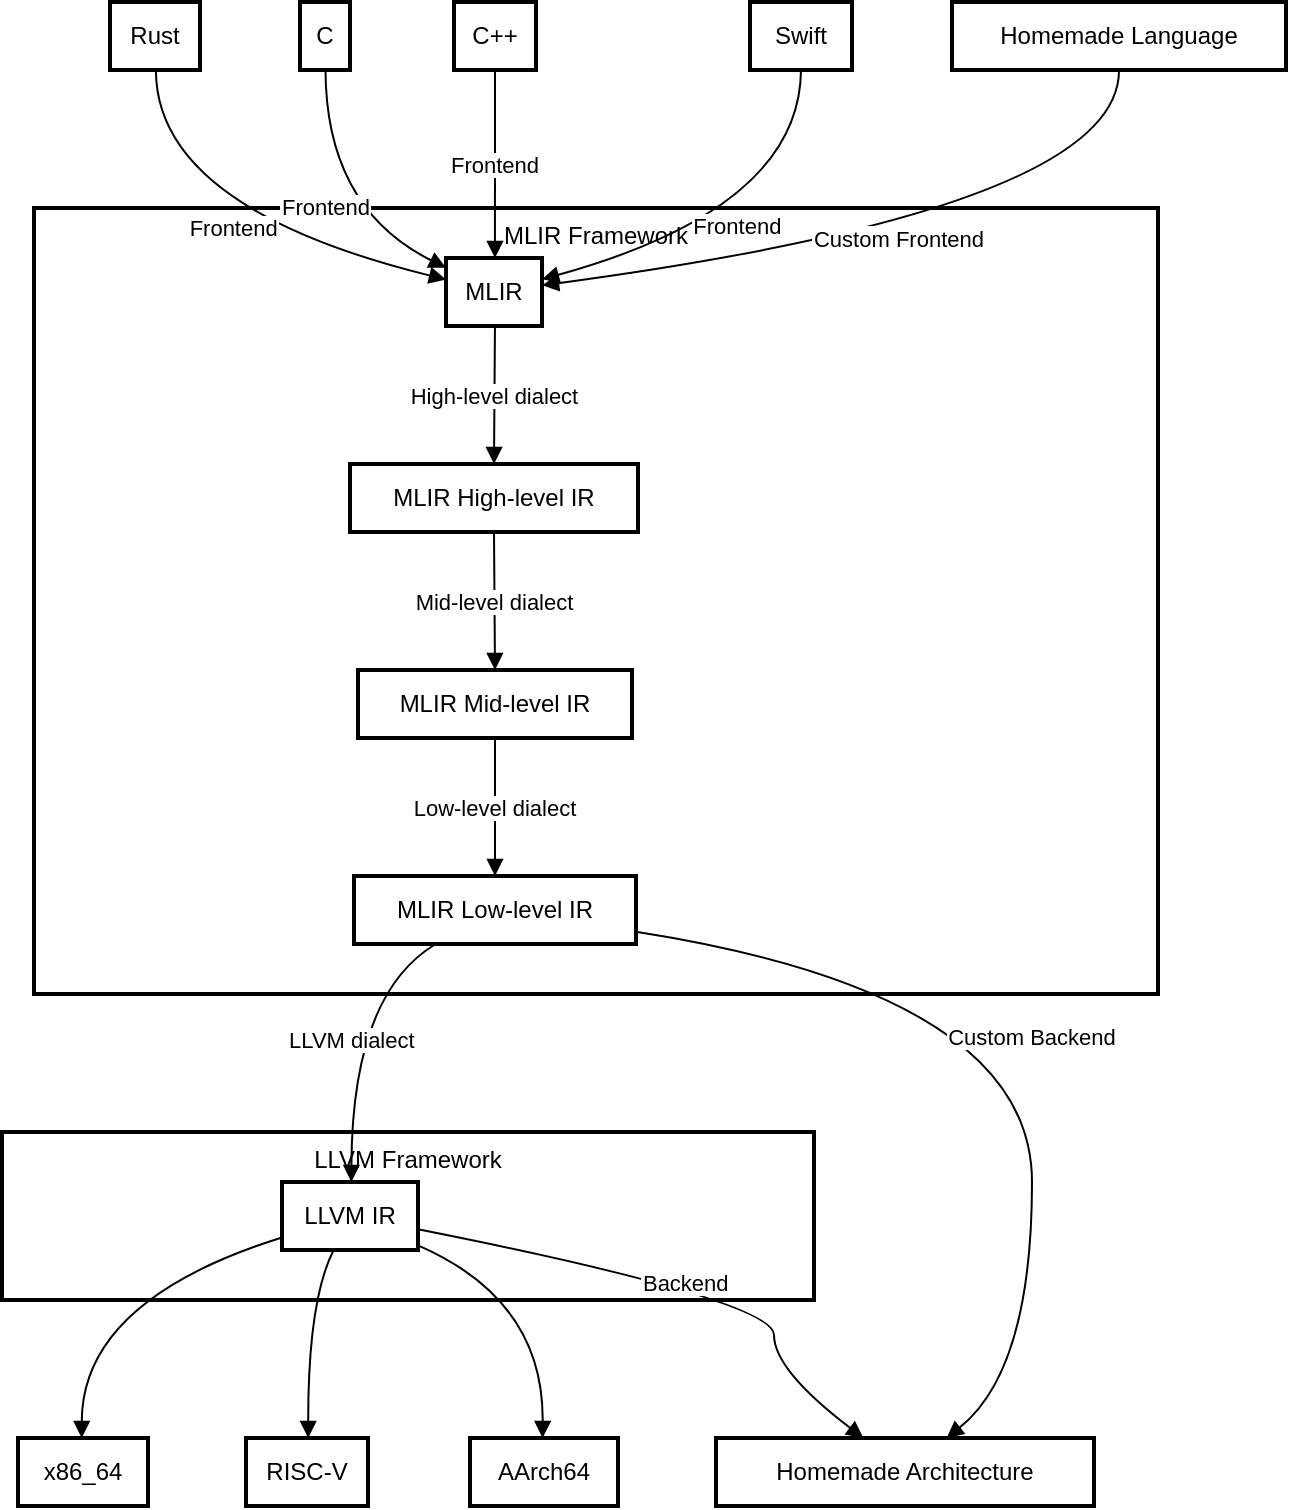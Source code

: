 <mxfile version="24.7.8" pages="7">
  <diagram name="studying_mlir_a" id="PE6YM-lsjRNwKCHo91B5">
    <mxGraphModel dx="1434" dy="854" grid="1" gridSize="10" guides="1" tooltips="1" connect="1" arrows="1" fold="1" page="1" pageScale="1" pageWidth="850" pageHeight="120" math="0" shadow="0">
      <root>
        <mxCell id="0" />
        <mxCell id="1" parent="0" />
        <mxCell id="VkVswySFCIuXzZlsf3oz-1" value="LLVM Framework" style="whiteSpace=wrap;strokeWidth=2;verticalAlign=top;" parent="1" vertex="1">
          <mxGeometry x="104" y="609" width="406" height="84" as="geometry" />
        </mxCell>
        <mxCell id="VkVswySFCIuXzZlsf3oz-2" value="LLVM IR" style="whiteSpace=wrap;strokeWidth=2;" parent="1" vertex="1">
          <mxGeometry x="244" y="634" width="68" height="34" as="geometry" />
        </mxCell>
        <mxCell id="VkVswySFCIuXzZlsf3oz-3" value="MLIR Framework" style="whiteSpace=wrap;strokeWidth=2;verticalAlign=top;" parent="1" vertex="1">
          <mxGeometry x="120" y="147" width="562" height="393" as="geometry" />
        </mxCell>
        <mxCell id="VkVswySFCIuXzZlsf3oz-4" value="MLIR" style="whiteSpace=wrap;strokeWidth=2;" parent="1" vertex="1">
          <mxGeometry x="326" y="172" width="48" height="34" as="geometry" />
        </mxCell>
        <mxCell id="VkVswySFCIuXzZlsf3oz-5" value="MLIR High-level IR" style="whiteSpace=wrap;strokeWidth=2;" parent="1" vertex="1">
          <mxGeometry x="278" y="275" width="144" height="34" as="geometry" />
        </mxCell>
        <mxCell id="VkVswySFCIuXzZlsf3oz-6" value="MLIR Mid-level IR" style="whiteSpace=wrap;strokeWidth=2;" parent="1" vertex="1">
          <mxGeometry x="282" y="378" width="137" height="34" as="geometry" />
        </mxCell>
        <mxCell id="VkVswySFCIuXzZlsf3oz-7" value="MLIR Low-level IR" style="whiteSpace=wrap;strokeWidth=2;" parent="1" vertex="1">
          <mxGeometry x="280" y="481" width="141" height="34" as="geometry" />
        </mxCell>
        <mxCell id="VkVswySFCIuXzZlsf3oz-8" value="Rust" style="whiteSpace=wrap;strokeWidth=2;" parent="1" vertex="1">
          <mxGeometry x="158" y="44" width="45" height="34" as="geometry" />
        </mxCell>
        <mxCell id="VkVswySFCIuXzZlsf3oz-9" value="C" style="whiteSpace=wrap;strokeWidth=2;" parent="1" vertex="1">
          <mxGeometry x="253" y="44" width="25" height="34" as="geometry" />
        </mxCell>
        <mxCell id="VkVswySFCIuXzZlsf3oz-10" value="C++" style="whiteSpace=wrap;strokeWidth=2;" parent="1" vertex="1">
          <mxGeometry x="330" y="44" width="41" height="34" as="geometry" />
        </mxCell>
        <mxCell id="VkVswySFCIuXzZlsf3oz-11" value="Swift" style="whiteSpace=wrap;strokeWidth=2;" parent="1" vertex="1">
          <mxGeometry x="478" y="44" width="51" height="34" as="geometry" />
        </mxCell>
        <mxCell id="VkVswySFCIuXzZlsf3oz-12" value="Homemade Language" style="whiteSpace=wrap;strokeWidth=2;" parent="1" vertex="1">
          <mxGeometry x="579" y="44" width="167" height="34" as="geometry" />
        </mxCell>
        <mxCell id="VkVswySFCIuXzZlsf3oz-13" value="x86_64" style="whiteSpace=wrap;strokeWidth=2;" parent="1" vertex="1">
          <mxGeometry x="112" y="762" width="65" height="34" as="geometry" />
        </mxCell>
        <mxCell id="VkVswySFCIuXzZlsf3oz-14" value="RISC-V" style="whiteSpace=wrap;strokeWidth=2;" parent="1" vertex="1">
          <mxGeometry x="226" y="762" width="61" height="34" as="geometry" />
        </mxCell>
        <mxCell id="VkVswySFCIuXzZlsf3oz-15" value="AArch64" style="whiteSpace=wrap;strokeWidth=2;" parent="1" vertex="1">
          <mxGeometry x="338" y="762" width="74" height="34" as="geometry" />
        </mxCell>
        <mxCell id="VkVswySFCIuXzZlsf3oz-16" value="Homemade Architecture" style="whiteSpace=wrap;strokeWidth=2;" parent="1" vertex="1">
          <mxGeometry x="461" y="762" width="189" height="34" as="geometry" />
        </mxCell>
        <mxCell id="VkVswySFCIuXzZlsf3oz-17" value="Frontend" style="curved=1;startArrow=none;endArrow=block;exitX=0.51;exitY=1;entryX=0.01;entryY=0.32;rounded=0;" parent="1" source="VkVswySFCIuXzZlsf3oz-8" target="VkVswySFCIuXzZlsf3oz-4" edge="1">
          <mxGeometry relative="1" as="geometry">
            <Array as="points">
              <mxPoint x="181" y="147" />
            </Array>
          </mxGeometry>
        </mxCell>
        <mxCell id="VkVswySFCIuXzZlsf3oz-18" value="Frontend" style="curved=1;startArrow=none;endArrow=block;exitX=0.51;exitY=1;entryX=0.01;entryY=0.15;rounded=0;" parent="1" source="VkVswySFCIuXzZlsf3oz-9" target="VkVswySFCIuXzZlsf3oz-4" edge="1">
          <mxGeometry relative="1" as="geometry">
            <Array as="points">
              <mxPoint x="266" y="147" />
            </Array>
          </mxGeometry>
        </mxCell>
        <mxCell id="VkVswySFCIuXzZlsf3oz-19" value="Frontend" style="curved=1;startArrow=none;endArrow=block;exitX=0.5;exitY=1;entryX=0.51;entryY=0;rounded=0;" parent="1" source="VkVswySFCIuXzZlsf3oz-10" target="VkVswySFCIuXzZlsf3oz-4" edge="1">
          <mxGeometry relative="1" as="geometry">
            <Array as="points" />
          </mxGeometry>
        </mxCell>
        <mxCell id="VkVswySFCIuXzZlsf3oz-20" value="Frontend" style="curved=1;startArrow=none;endArrow=block;exitX=0.5;exitY=1;entryX=1.01;entryY=0.31;rounded=0;" parent="1" source="VkVswySFCIuXzZlsf3oz-11" target="VkVswySFCIuXzZlsf3oz-4" edge="1">
          <mxGeometry relative="1" as="geometry">
            <Array as="points">
              <mxPoint x="503" y="147" />
            </Array>
          </mxGeometry>
        </mxCell>
        <mxCell id="VkVswySFCIuXzZlsf3oz-21" value="Custom Frontend" style="curved=1;startArrow=none;endArrow=block;exitX=0.5;exitY=1;entryX=1.01;entryY=0.4;rounded=0;" parent="1" source="VkVswySFCIuXzZlsf3oz-12" target="VkVswySFCIuXzZlsf3oz-4" edge="1">
          <mxGeometry relative="1" as="geometry">
            <Array as="points">
              <mxPoint x="663" y="147" />
            </Array>
          </mxGeometry>
        </mxCell>
        <mxCell id="VkVswySFCIuXzZlsf3oz-22" value="High-level dialect" style="curved=1;startArrow=none;endArrow=block;exitX=0.51;exitY=1;entryX=0.5;entryY=0;rounded=0;" parent="1" source="VkVswySFCIuXzZlsf3oz-4" target="VkVswySFCIuXzZlsf3oz-5" edge="1">
          <mxGeometry relative="1" as="geometry">
            <Array as="points" />
          </mxGeometry>
        </mxCell>
        <mxCell id="VkVswySFCIuXzZlsf3oz-23" value="Mid-level dialect" style="curved=1;startArrow=none;endArrow=block;exitX=0.5;exitY=1;entryX=0.5;entryY=0;rounded=0;" parent="1" source="VkVswySFCIuXzZlsf3oz-5" target="VkVswySFCIuXzZlsf3oz-6" edge="1">
          <mxGeometry relative="1" as="geometry">
            <Array as="points" />
          </mxGeometry>
        </mxCell>
        <mxCell id="VkVswySFCIuXzZlsf3oz-24" value="Low-level dialect" style="curved=1;startArrow=none;endArrow=block;exitX=0.5;exitY=1;entryX=0.5;entryY=0;rounded=0;" parent="1" source="VkVswySFCIuXzZlsf3oz-6" target="VkVswySFCIuXzZlsf3oz-7" edge="1">
          <mxGeometry relative="1" as="geometry">
            <Array as="points" />
          </mxGeometry>
        </mxCell>
        <mxCell id="VkVswySFCIuXzZlsf3oz-25" value="LLVM dialect" style="curved=1;startArrow=none;endArrow=block;exitX=0.29;exitY=1;entryX=0.51;entryY=0;rounded=0;" parent="1" source="VkVswySFCIuXzZlsf3oz-7" target="VkVswySFCIuXzZlsf3oz-2" edge="1">
          <mxGeometry relative="1" as="geometry">
            <Array as="points">
              <mxPoint x="279" y="540" />
            </Array>
          </mxGeometry>
        </mxCell>
        <mxCell id="VkVswySFCIuXzZlsf3oz-26" value="" style="curved=1;startArrow=none;endArrow=block;exitX=0.01;exitY=0.81;entryX=0.49;entryY=0;rounded=0;" parent="1" source="VkVswySFCIuXzZlsf3oz-2" target="VkVswySFCIuXzZlsf3oz-13" edge="1">
          <mxGeometry relative="1" as="geometry">
            <Array as="points">
              <mxPoint x="144" y="693" />
            </Array>
          </mxGeometry>
        </mxCell>
        <mxCell id="VkVswySFCIuXzZlsf3oz-27" value="" style="curved=1;startArrow=none;endArrow=block;exitX=0.38;exitY=1;entryX=0.51;entryY=0;rounded=0;" parent="1" source="VkVswySFCIuXzZlsf3oz-2" target="VkVswySFCIuXzZlsf3oz-14" edge="1">
          <mxGeometry relative="1" as="geometry">
            <Array as="points">
              <mxPoint x="257" y="693" />
            </Array>
          </mxGeometry>
        </mxCell>
        <mxCell id="VkVswySFCIuXzZlsf3oz-28" value="" style="curved=1;startArrow=none;endArrow=block;exitX=1.01;exitY=0.94;entryX=0.49;entryY=0;rounded=0;" parent="1" source="VkVswySFCIuXzZlsf3oz-2" target="VkVswySFCIuXzZlsf3oz-15" edge="1">
          <mxGeometry relative="1" as="geometry">
            <Array as="points">
              <mxPoint x="375" y="693" />
            </Array>
          </mxGeometry>
        </mxCell>
        <mxCell id="VkVswySFCIuXzZlsf3oz-29" value="Backend" style="curved=1;startArrow=none;endArrow=block;exitX=1.01;exitY=0.7;entryX=0.39;entryY=0;rounded=0;" parent="1" source="VkVswySFCIuXzZlsf3oz-2" target="VkVswySFCIuXzZlsf3oz-16" edge="1">
          <mxGeometry relative="1" as="geometry">
            <Array as="points">
              <mxPoint x="490" y="693" />
              <mxPoint x="490" y="728" />
            </Array>
          </mxGeometry>
        </mxCell>
        <mxCell id="VkVswySFCIuXzZlsf3oz-30" value="Custom Backend" style="curved=1;startArrow=none;endArrow=block;exitX=1;exitY=0.82;entryX=0.61;entryY=0;rounded=0;" parent="1" source="VkVswySFCIuXzZlsf3oz-7" target="VkVswySFCIuXzZlsf3oz-16" edge="1">
          <mxGeometry relative="1" as="geometry">
            <Array as="points">
              <mxPoint x="619" y="540" />
              <mxPoint x="619" y="728" />
            </Array>
          </mxGeometry>
        </mxCell>
      </root>
    </mxGraphModel>
  </diagram>
  <diagram id="aWkei9Y4M-P4aGk00f13" name="studying_mlir_b">
    <mxGraphModel dx="1434" dy="854" grid="1" gridSize="10" guides="1" tooltips="1" connect="1" arrows="1" fold="1" page="1" pageScale="1" pageWidth="850" pageHeight="120" math="0" shadow="0">
      <root>
        <mxCell id="0" />
        <mxCell id="1" parent="0" />
        <mxCell id="qtrjq1BOoznpoJW7zDh6-1" value="MLIR Pipeline" style="whiteSpace=wrap;strokeWidth=2;verticalAlign=top;" vertex="1" parent="1">
          <mxGeometry x="20" y="20" width="333" height="420" as="geometry" />
        </mxCell>
        <mxCell id="qtrjq1BOoznpoJW7zDh6-2" value="IR 1: High-level Dialect" style="whiteSpace=wrap;strokeWidth=2;" vertex="1" parent="qtrjq1BOoznpoJW7zDh6-1">
          <mxGeometry x="43" y="117" width="180" height="34" as="geometry" />
        </mxCell>
        <mxCell id="qtrjq1BOoznpoJW7zDh6-3" value="Source Code" style="whiteSpace=wrap;strokeWidth=2;" vertex="1" parent="qtrjq1BOoznpoJW7zDh6-1">
          <mxGeometry x="81" y="33" width="104" height="34" as="geometry" />
        </mxCell>
        <mxCell id="qtrjq1BOoznpoJW7zDh6-4" value="IR 2: Mid-level Dialect" style="whiteSpace=wrap;strokeWidth=2;" vertex="1" parent="qtrjq1BOoznpoJW7zDh6-1">
          <mxGeometry x="46" y="201" width="173" height="34" as="geometry" />
        </mxCell>
        <mxCell id="qtrjq1BOoznpoJW7zDh6-5" value="IR 3: LLVM Dialect" style="whiteSpace=wrap;strokeWidth=2;" vertex="1" parent="qtrjq1BOoznpoJW7zDh6-1">
          <mxGeometry x="62" y="285" width="143" height="34" as="geometry" />
        </mxCell>
        <mxCell id="qtrjq1BOoznpoJW7zDh6-6" value="Machine Code" style="whiteSpace=wrap;strokeWidth=2;" vertex="1" parent="qtrjq1BOoznpoJW7zDh6-1">
          <mxGeometry x="76" y="369" width="114" height="34" as="geometry" />
        </mxCell>
        <mxCell id="qtrjq1BOoznpoJW7zDh6-7" value="" style="curved=1;startArrow=none;endArrow=block;exitX=0.5;exitY=1;entryX=0.5;entryY=0;rounded=0;" edge="1" parent="qtrjq1BOoznpoJW7zDh6-1" source="qtrjq1BOoznpoJW7zDh6-3" target="qtrjq1BOoznpoJW7zDh6-2">
          <mxGeometry relative="1" as="geometry">
            <Array as="points" />
          </mxGeometry>
        </mxCell>
        <mxCell id="qtrjq1BOoznpoJW7zDh6-8" value="optimize" style="curved=1;startArrow=none;endArrow=block;exitX=1;exitY=0.16;entryX=1;entryY=0.84;rounded=0;" edge="1" parent="qtrjq1BOoznpoJW7zDh6-1" source="qtrjq1BOoznpoJW7zDh6-2" target="qtrjq1BOoznpoJW7zDh6-2">
          <mxGeometry relative="1" as="geometry">
            <Array as="points">
              <mxPoint x="268" y="117" />
              <mxPoint x="279" y="117" />
              <mxPoint x="290" y="134" />
              <mxPoint x="279" y="151" />
              <mxPoint x="268" y="151" />
            </Array>
          </mxGeometry>
        </mxCell>
        <mxCell id="qtrjq1BOoznpoJW7zDh6-9" value="" style="curved=1;startArrow=none;endArrow=block;exitX=0.5;exitY=1;entryX=0.5;entryY=0;rounded=0;" edge="1" parent="qtrjq1BOoznpoJW7zDh6-1" source="qtrjq1BOoznpoJW7zDh6-2" target="qtrjq1BOoznpoJW7zDh6-4">
          <mxGeometry relative="1" as="geometry">
            <Array as="points" />
          </mxGeometry>
        </mxCell>
        <mxCell id="qtrjq1BOoznpoJW7zDh6-10" value="optimize" style="curved=1;startArrow=none;endArrow=block;exitX=1.01;exitY=0.17;entryX=1.01;entryY=0.83;rounded=0;" edge="1" parent="qtrjq1BOoznpoJW7zDh6-1" source="qtrjq1BOoznpoJW7zDh6-4" target="qtrjq1BOoznpoJW7zDh6-4">
          <mxGeometry relative="1" as="geometry">
            <Array as="points">
              <mxPoint x="265" y="201" />
              <mxPoint x="277" y="201" />
              <mxPoint x="288" y="218" />
              <mxPoint x="277" y="235" />
              <mxPoint x="265" y="235" />
            </Array>
          </mxGeometry>
        </mxCell>
        <mxCell id="qtrjq1BOoznpoJW7zDh6-11" value="" style="curved=1;startArrow=none;endArrow=block;exitX=0.5;exitY=1;entryX=0.5;entryY=0;rounded=0;" edge="1" parent="qtrjq1BOoznpoJW7zDh6-1" source="qtrjq1BOoznpoJW7zDh6-4" target="qtrjq1BOoznpoJW7zDh6-5">
          <mxGeometry relative="1" as="geometry">
            <Array as="points" />
          </mxGeometry>
        </mxCell>
        <mxCell id="qtrjq1BOoznpoJW7zDh6-12" value="optimize" style="curved=1;startArrow=none;endArrow=block;exitX=1;exitY=0.21;entryX=1;entryY=0.79;rounded=0;" edge="1" parent="qtrjq1BOoznpoJW7zDh6-1" source="qtrjq1BOoznpoJW7zDh6-5" target="qtrjq1BOoznpoJW7zDh6-5">
          <mxGeometry relative="1" as="geometry">
            <Array as="points">
              <mxPoint x="255" y="285" />
              <mxPoint x="268" y="285" />
              <mxPoint x="280" y="302" />
              <mxPoint x="268" y="319" />
              <mxPoint x="255" y="319" />
            </Array>
          </mxGeometry>
        </mxCell>
        <mxCell id="qtrjq1BOoznpoJW7zDh6-13" value="" style="curved=1;startArrow=none;endArrow=block;exitX=0.5;exitY=1;entryX=0.5;entryY=0;rounded=0;" edge="1" parent="qtrjq1BOoznpoJW7zDh6-1" source="qtrjq1BOoznpoJW7zDh6-5" target="qtrjq1BOoznpoJW7zDh6-6">
          <mxGeometry relative="1" as="geometry">
            <Array as="points" />
          </mxGeometry>
        </mxCell>
        <mxCell id="qtrjq1BOoznpoJW7zDh6-14" value="LLVM Pipeline" style="whiteSpace=wrap;strokeWidth=2;verticalAlign=top;" vertex="1" parent="1">
          <mxGeometry x="403" y="104" width="244" height="252" as="geometry" />
        </mxCell>
        <mxCell id="qtrjq1BOoznpoJW7zDh6-15" value="LLVM IR" style="whiteSpace=wrap;strokeWidth=2;" vertex="1" parent="qtrjq1BOoznpoJW7zDh6-14">
          <mxGeometry x="66" y="117" width="68" height="34" as="geometry" />
        </mxCell>
        <mxCell id="qtrjq1BOoznpoJW7zDh6-16" value="Source Code" style="whiteSpace=wrap;strokeWidth=2;" vertex="1" parent="qtrjq1BOoznpoJW7zDh6-14">
          <mxGeometry x="48" y="33" width="104" height="34" as="geometry" />
        </mxCell>
        <mxCell id="qtrjq1BOoznpoJW7zDh6-17" value="Machine Code" style="whiteSpace=wrap;strokeWidth=2;" vertex="1" parent="qtrjq1BOoznpoJW7zDh6-14">
          <mxGeometry x="43" y="201" width="114" height="34" as="geometry" />
        </mxCell>
        <mxCell id="qtrjq1BOoznpoJW7zDh6-18" value="" style="curved=1;startArrow=none;endArrow=block;exitX=-3.18;exitY=-1.47;entryX=-5.13;entryY=-2.47;rounded=0;" edge="1" parent="qtrjq1BOoznpoJW7zDh6-14" source="qtrjq1BOoznpoJW7zDh6-16" target="qtrjq1BOoznpoJW7zDh6-15">
          <mxGeometry relative="1" as="geometry">
            <Array as="points" />
          </mxGeometry>
        </mxCell>
        <mxCell id="qtrjq1BOoznpoJW7zDh6-19" value="optimize" style="curved=1;startArrow=none;endArrow=block;exitX=-4.63;exitY=-2.19;entryX=-4.63;entryY=-1.75;rounded=0;" edge="1" parent="qtrjq1BOoznpoJW7zDh6-14" source="qtrjq1BOoznpoJW7zDh6-15" target="qtrjq1BOoznpoJW7zDh6-15">
          <mxGeometry relative="1" as="geometry">
            <Array as="points">
              <mxPoint x="178" y="117" />
              <mxPoint x="189" y="117" />
              <mxPoint x="200" y="134" />
              <mxPoint x="189" y="151" />
              <mxPoint x="178" y="151" />
            </Array>
          </mxGeometry>
        </mxCell>
        <mxCell id="qtrjq1BOoznpoJW7zDh6-20" value="" style="curved=1;startArrow=none;endArrow=block;exitX=-5.13;exitY=-1.47;entryX=-2.86;entryY=-2.47;rounded=0;" edge="1" parent="qtrjq1BOoznpoJW7zDh6-14" source="qtrjq1BOoznpoJW7zDh6-15" target="qtrjq1BOoznpoJW7zDh6-17">
          <mxGeometry relative="1" as="geometry">
            <Array as="points" />
          </mxGeometry>
        </mxCell>
        <mxCell id="qtrjq1BOoznpoJW7zDh6-21" value="LLVM" style="whiteSpace=wrap;strokeWidth=2;" vertex="1" parent="1">
          <mxGeometry x="697" y="213" width="50" height="34" as="geometry" />
        </mxCell>
        <mxCell id="qtrjq1BOoznpoJW7zDh6-22" value="MLIR" style="whiteSpace=wrap;strokeWidth=2;" vertex="1" parent="1">
          <mxGeometry x="796" y="213" width="48" height="34" as="geometry" />
        </mxCell>
      </root>
    </mxGraphModel>
  </diagram>
  <diagram id="MzHrRgrjkVJ2_osPtT-G" name="studying_mlir_c">
    <mxGraphModel dx="1434" dy="854" grid="1" gridSize="10" guides="1" tooltips="1" connect="1" arrows="1" fold="1" page="1" pageScale="1" pageWidth="850" pageHeight="120" math="0" shadow="0">
      <root>
        <mxCell id="0" />
        <mxCell id="1" parent="0" />
        <mxCell id="PRGfncs52U8dT_7_O35C-1" value="Declaration: a" style="whiteSpace=wrap;strokeWidth=2;" vertex="1" parent="1">
          <mxGeometry x="367" y="37" width="117" height="34" as="geometry" />
        </mxCell>
        <mxCell id="PRGfncs52U8dT_7_O35C-2" value="Initialisation" style="whiteSpace=wrap;strokeWidth=2;" vertex="1" parent="1">
          <mxGeometry x="373" y="121" width="104" height="34" as="geometry" />
        </mxCell>
        <mxCell id="PRGfncs52U8dT_7_O35C-3" value="Addition" style="whiteSpace=wrap;strokeWidth=2;" vertex="1" parent="1">
          <mxGeometry x="387" y="205" width="75" height="34" as="geometry" />
        </mxCell>
        <mxCell id="PRGfncs52U8dT_7_O35C-4" value="Literal: [1, 2]" style="whiteSpace=wrap;strokeWidth=2;" vertex="1" parent="1">
          <mxGeometry x="288" y="289" width="112" height="34" as="geometry" />
        </mxCell>
        <mxCell id="PRGfncs52U8dT_7_O35C-5" value="Literal: [2, 3]" style="whiteSpace=wrap;strokeWidth=2;" vertex="1" parent="1">
          <mxGeometry x="450" y="289" width="112" height="34" as="geometry" />
        </mxCell>
        <mxCell id="PRGfncs52U8dT_7_O35C-6" value="" style="curved=1;startArrow=none;endArrow=block;exitX=0.5;exitY=1;entryX=0.5;entryY=0;rounded=0;" edge="1" parent="1" source="PRGfncs52U8dT_7_O35C-1" target="PRGfncs52U8dT_7_O35C-2">
          <mxGeometry relative="1" as="geometry">
            <Array as="points" />
          </mxGeometry>
        </mxCell>
        <mxCell id="PRGfncs52U8dT_7_O35C-7" value="" style="curved=1;startArrow=none;endArrow=block;exitX=0.5;exitY=1;entryX=0.51;entryY=0;rounded=0;" edge="1" parent="1" source="PRGfncs52U8dT_7_O35C-2" target="PRGfncs52U8dT_7_O35C-3">
          <mxGeometry relative="1" as="geometry">
            <Array as="points" />
          </mxGeometry>
        </mxCell>
        <mxCell id="PRGfncs52U8dT_7_O35C-8" value="" style="curved=1;startArrow=none;endArrow=block;exitX=0.07;exitY=1;entryX=0.5;entryY=0;rounded=0;" edge="1" parent="1" source="PRGfncs52U8dT_7_O35C-3" target="PRGfncs52U8dT_7_O35C-4">
          <mxGeometry relative="1" as="geometry">
            <Array as="points">
              <mxPoint x="344" y="264" />
            </Array>
          </mxGeometry>
        </mxCell>
        <mxCell id="PRGfncs52U8dT_7_O35C-9" value="" style="curved=1;startArrow=none;endArrow=block;exitX=0.94;exitY=1;entryX=0.5;entryY=0;rounded=0;" edge="1" parent="1" source="PRGfncs52U8dT_7_O35C-3" target="PRGfncs52U8dT_7_O35C-5">
          <mxGeometry relative="1" as="geometry">
            <Array as="points">
              <mxPoint x="506" y="264" />
            </Array>
          </mxGeometry>
        </mxCell>
      </root>
    </mxGraphModel>
  </diagram>
  <diagram id="PapAFmrdGu_j__1zLGXn" name="studying_mlir_d">
    <mxGraphModel dx="1687" dy="1005" grid="1" gridSize="10" guides="1" tooltips="1" connect="1" arrows="1" fold="1" page="1" pageScale="1" pageWidth="850" pageHeight="120" math="0" shadow="0">
      <root>
        <mxCell id="0" />
        <mxCell id="1" parent="0" />
        <mxCell id="0idbA2aZwGzdp4SSTCoh-1" value="Function: multiply_transpose" style="whiteSpace=wrap;strokeWidth=2;" vertex="1" parent="1">
          <mxGeometry x="187" y="60" width="224" height="34" as="geometry" />
        </mxCell>
        <mxCell id="0idbA2aZwGzdp4SSTCoh-2" value="Parameters: a, b" style="whiteSpace=wrap;strokeWidth=2;" vertex="1" parent="1">
          <mxGeometry x="160" y="144" width="135" height="34" as="geometry" />
        </mxCell>
        <mxCell id="0idbA2aZwGzdp4SSTCoh-3" value="Block" style="whiteSpace=wrap;strokeWidth=2;" vertex="1" parent="1">
          <mxGeometry x="345" y="144" width="53" height="34" as="geometry" />
        </mxCell>
        <mxCell id="0idbA2aZwGzdp4SSTCoh-4" value="Return" style="whiteSpace=wrap;strokeWidth=2;" vertex="1" parent="1">
          <mxGeometry x="340" y="228" width="62" height="34" as="geometry" />
        </mxCell>
        <mxCell id="0idbA2aZwGzdp4SSTCoh-5" value="Multiplication" style="whiteSpace=wrap;strokeWidth=2;" vertex="1" parent="1">
          <mxGeometry x="315" y="312" width="113" height="34" as="geometry" />
        </mxCell>
        <mxCell id="0idbA2aZwGzdp4SSTCoh-6" value="Transpose a" style="whiteSpace=wrap;strokeWidth=2;" vertex="1" parent="1">
          <mxGeometry x="248" y="396" width="98" height="34" as="geometry" />
        </mxCell>
        <mxCell id="0idbA2aZwGzdp4SSTCoh-7" value="Transpose b" style="whiteSpace=wrap;strokeWidth=2;" vertex="1" parent="1">
          <mxGeometry x="396" y="396" width="99" height="34" as="geometry" />
        </mxCell>
        <mxCell id="0idbA2aZwGzdp4SSTCoh-8" value="Function: main" style="whiteSpace=wrap;strokeWidth=2;" vertex="1" parent="1">
          <mxGeometry x="903" y="60" width="123" height="34" as="geometry" />
        </mxCell>
        <mxCell id="0idbA2aZwGzdp4SSTCoh-9" value="Block" style="whiteSpace=wrap;strokeWidth=2;" vertex="1" parent="1">
          <mxGeometry x="937" y="144" width="53" height="34" as="geometry" />
        </mxCell>
        <mxCell id="0idbA2aZwGzdp4SSTCoh-10" value="Declaration: a" style="whiteSpace=wrap;strokeWidth=2;" vertex="1" parent="1">
          <mxGeometry x="453" y="228" width="117" height="34" as="geometry" />
        </mxCell>
        <mxCell id="0idbA2aZwGzdp4SSTCoh-11" value="Declaration: b" style="whiteSpace=wrap;strokeWidth=2;" vertex="1" parent="1">
          <mxGeometry x="619" y="228" width="117" height="34" as="geometry" />
        </mxCell>
        <mxCell id="0idbA2aZwGzdp4SSTCoh-12" value="Declaration: c" style="whiteSpace=wrap;strokeWidth=2;" vertex="1" parent="1">
          <mxGeometry x="786" y="228" width="116" height="34" as="geometry" />
        </mxCell>
        <mxCell id="0idbA2aZwGzdp4SSTCoh-13" value="Call: multiply_transpose" style="whiteSpace=wrap;strokeWidth=2;" vertex="1" parent="1">
          <mxGeometry x="749" y="312" width="190" height="34" as="geometry" />
        </mxCell>
        <mxCell id="0idbA2aZwGzdp4SSTCoh-14" value="Declaration: d" style="whiteSpace=wrap;strokeWidth=2;" vertex="1" parent="1">
          <mxGeometry x="1025" y="228" width="117" height="34" as="geometry" />
        </mxCell>
        <mxCell id="0idbA2aZwGzdp4SSTCoh-15" value="Call: multiply_transpose" style="whiteSpace=wrap;strokeWidth=2;" vertex="1" parent="1">
          <mxGeometry x="989" y="312" width="190" height="34" as="geometry" />
        </mxCell>
        <mxCell id="0idbA2aZwGzdp4SSTCoh-16" value="Declaration: e" style="whiteSpace=wrap;strokeWidth=2;" vertex="1" parent="1">
          <mxGeometry x="1265" y="228" width="117" height="34" as="geometry" />
        </mxCell>
        <mxCell id="0idbA2aZwGzdp4SSTCoh-17" value="Call: multiply_transpose" style="whiteSpace=wrap;strokeWidth=2;" vertex="1" parent="1">
          <mxGeometry x="1229" y="312" width="190" height="34" as="geometry" />
        </mxCell>
        <mxCell id="0idbA2aZwGzdp4SSTCoh-18" value="Call: print" style="whiteSpace=wrap;strokeWidth=2;" vertex="1" parent="1">
          <mxGeometry x="1432" y="228" width="88" height="34" as="geometry" />
        </mxCell>
        <mxCell id="0idbA2aZwGzdp4SSTCoh-19" value="" style="curved=1;startArrow=none;endArrow=block;exitX=0.37;exitY=1;entryX=0.5;entryY=0;rounded=0;" edge="1" parent="1" source="0idbA2aZwGzdp4SSTCoh-1" target="0idbA2aZwGzdp4SSTCoh-2">
          <mxGeometry relative="1" as="geometry">
            <Array as="points">
              <mxPoint x="227" y="119" />
            </Array>
          </mxGeometry>
        </mxCell>
        <mxCell id="0idbA2aZwGzdp4SSTCoh-20" value="" style="curved=1;startArrow=none;endArrow=block;exitX=0.63;exitY=1;entryX=0.5;entryY=0;rounded=0;" edge="1" parent="1" source="0idbA2aZwGzdp4SSTCoh-1" target="0idbA2aZwGzdp4SSTCoh-3">
          <mxGeometry relative="1" as="geometry">
            <Array as="points">
              <mxPoint x="371" y="119" />
            </Array>
          </mxGeometry>
        </mxCell>
        <mxCell id="0idbA2aZwGzdp4SSTCoh-21" value="" style="curved=1;startArrow=none;endArrow=block;exitX=0.5;exitY=1;entryX=0.51;entryY=0;rounded=0;" edge="1" parent="1" source="0idbA2aZwGzdp4SSTCoh-3" target="0idbA2aZwGzdp4SSTCoh-4">
          <mxGeometry relative="1" as="geometry">
            <Array as="points" />
          </mxGeometry>
        </mxCell>
        <mxCell id="0idbA2aZwGzdp4SSTCoh-22" value="" style="curved=1;startArrow=none;endArrow=block;exitX=0.51;exitY=1;entryX=0.5;entryY=0;rounded=0;" edge="1" parent="1" source="0idbA2aZwGzdp4SSTCoh-4" target="0idbA2aZwGzdp4SSTCoh-5">
          <mxGeometry relative="1" as="geometry">
            <Array as="points" />
          </mxGeometry>
        </mxCell>
        <mxCell id="0idbA2aZwGzdp4SSTCoh-23" value="" style="curved=1;startArrow=none;endArrow=block;exitX=0.23;exitY=1;entryX=0.5;entryY=0;rounded=0;" edge="1" parent="1" source="0idbA2aZwGzdp4SSTCoh-5" target="0idbA2aZwGzdp4SSTCoh-6">
          <mxGeometry relative="1" as="geometry">
            <Array as="points">
              <mxPoint x="297" y="371" />
            </Array>
          </mxGeometry>
        </mxCell>
        <mxCell id="0idbA2aZwGzdp4SSTCoh-24" value="" style="curved=1;startArrow=none;endArrow=block;exitX=0.76;exitY=1;entryX=0.5;entryY=0;rounded=0;" edge="1" parent="1" source="0idbA2aZwGzdp4SSTCoh-5" target="0idbA2aZwGzdp4SSTCoh-7">
          <mxGeometry relative="1" as="geometry">
            <Array as="points">
              <mxPoint x="446" y="371" />
            </Array>
          </mxGeometry>
        </mxCell>
        <mxCell id="0idbA2aZwGzdp4SSTCoh-25" value="" style="curved=1;startArrow=none;endArrow=block;exitX=0.5;exitY=1;entryX=0.51;entryY=0;rounded=0;" edge="1" parent="1" source="0idbA2aZwGzdp4SSTCoh-8" target="0idbA2aZwGzdp4SSTCoh-9">
          <mxGeometry relative="1" as="geometry">
            <Array as="points" />
          </mxGeometry>
        </mxCell>
        <mxCell id="0idbA2aZwGzdp4SSTCoh-26" value="" style="curved=1;startArrow=none;endArrow=block;exitX=0.01;exitY=0.57;entryX=0.49;entryY=0;rounded=0;" edge="1" parent="1" source="0idbA2aZwGzdp4SSTCoh-9" target="0idbA2aZwGzdp4SSTCoh-10">
          <mxGeometry relative="1" as="geometry">
            <Array as="points">
              <mxPoint x="511" y="203" />
            </Array>
          </mxGeometry>
        </mxCell>
        <mxCell id="0idbA2aZwGzdp4SSTCoh-27" value="" style="curved=1;startArrow=none;endArrow=block;exitX=0.01;exitY=0.62;entryX=0.5;entryY=0;rounded=0;" edge="1" parent="1" source="0idbA2aZwGzdp4SSTCoh-9" target="0idbA2aZwGzdp4SSTCoh-11">
          <mxGeometry relative="1" as="geometry">
            <Array as="points">
              <mxPoint x="678" y="203" />
            </Array>
          </mxGeometry>
        </mxCell>
        <mxCell id="0idbA2aZwGzdp4SSTCoh-28" value="" style="curved=1;startArrow=none;endArrow=block;exitX=0.01;exitY=0.78;entryX=0.5;entryY=0;rounded=0;" edge="1" parent="1" source="0idbA2aZwGzdp4SSTCoh-9" target="0idbA2aZwGzdp4SSTCoh-12">
          <mxGeometry relative="1" as="geometry">
            <Array as="points">
              <mxPoint x="844" y="203" />
            </Array>
          </mxGeometry>
        </mxCell>
        <mxCell id="0idbA2aZwGzdp4SSTCoh-29" value="" style="curved=1;startArrow=none;endArrow=block;exitX=0.5;exitY=1;entryX=0.5;entryY=0;rounded=0;" edge="1" parent="1" source="0idbA2aZwGzdp4SSTCoh-12" target="0idbA2aZwGzdp4SSTCoh-13">
          <mxGeometry relative="1" as="geometry">
            <Array as="points" />
          </mxGeometry>
        </mxCell>
        <mxCell id="0idbA2aZwGzdp4SSTCoh-30" value="" style="curved=1;startArrow=none;endArrow=block;exitX=1.01;exitY=0.78;entryX=0.5;entryY=0;rounded=0;" edge="1" parent="1" source="0idbA2aZwGzdp4SSTCoh-9" target="0idbA2aZwGzdp4SSTCoh-14">
          <mxGeometry relative="1" as="geometry">
            <Array as="points">
              <mxPoint x="1084" y="203" />
            </Array>
          </mxGeometry>
        </mxCell>
        <mxCell id="0idbA2aZwGzdp4SSTCoh-31" value="" style="curved=1;startArrow=none;endArrow=block;exitX=0.5;exitY=1;entryX=0.5;entryY=0;rounded=0;" edge="1" parent="1" source="0idbA2aZwGzdp4SSTCoh-14" target="0idbA2aZwGzdp4SSTCoh-15">
          <mxGeometry relative="1" as="geometry">
            <Array as="points" />
          </mxGeometry>
        </mxCell>
        <mxCell id="0idbA2aZwGzdp4SSTCoh-32" value="" style="curved=1;startArrow=none;endArrow=block;exitX=1.01;exitY=0.59;entryX=0.5;entryY=0;rounded=0;" edge="1" parent="1" source="0idbA2aZwGzdp4SSTCoh-9" target="0idbA2aZwGzdp4SSTCoh-16">
          <mxGeometry relative="1" as="geometry">
            <Array as="points">
              <mxPoint x="1323" y="203" />
            </Array>
          </mxGeometry>
        </mxCell>
        <mxCell id="0idbA2aZwGzdp4SSTCoh-33" value="" style="curved=1;startArrow=none;endArrow=block;exitX=0.5;exitY=1;entryX=0.5;entryY=0;rounded=0;" edge="1" parent="1" source="0idbA2aZwGzdp4SSTCoh-16" target="0idbA2aZwGzdp4SSTCoh-17">
          <mxGeometry relative="1" as="geometry">
            <Array as="points" />
          </mxGeometry>
        </mxCell>
        <mxCell id="0idbA2aZwGzdp4SSTCoh-34" value="" style="curved=1;startArrow=none;endArrow=block;exitX=1.01;exitY=0.56;entryX=0.5;entryY=0;rounded=0;" edge="1" parent="1" source="0idbA2aZwGzdp4SSTCoh-9" target="0idbA2aZwGzdp4SSTCoh-18">
          <mxGeometry relative="1" as="geometry">
            <Array as="points">
              <mxPoint x="1476" y="203" />
            </Array>
          </mxGeometry>
        </mxCell>
      </root>
    </mxGraphModel>
  </diagram>
  <diagram id="ECSUOin8r8rl63c2wQ47" name="studying_mlir_e">
    <mxGraphModel dx="1434" dy="854" grid="1" gridSize="10" guides="1" tooltips="1" connect="1" arrows="1" fold="1" page="1" pageScale="1" pageWidth="850" pageHeight="120" math="0" shadow="0">
      <root>
        <mxCell id="0" />
        <mxCell id="1" parent="0" />
        <mxCell id="p1CFJQYxTSDObinLwRv3-1" value="Toy Dialect" style="whiteSpace=wrap;strokeWidth=2;" vertex="1" parent="1">
          <mxGeometry x="65" y="43" width="94" height="34" as="geometry" />
        </mxCell>
        <mxCell id="p1CFJQYxTSDObinLwRv3-2" value="Shape Inference" style="whiteSpace=wrap;strokeWidth=2;" vertex="1" parent="1">
          <mxGeometry x="209" y="43" width="130" height="34" as="geometry" />
        </mxCell>
        <mxCell id="p1CFJQYxTSDObinLwRv3-3" value="Affine Dialect" style="whiteSpace=wrap;strokeWidth=2;" vertex="1" parent="1">
          <mxGeometry x="390" y="43" width="114" height="34" as="geometry" />
        </mxCell>
        <mxCell id="p1CFJQYxTSDObinLwRv3-4" value="Optimizations" style="whiteSpace=wrap;strokeWidth=2;" vertex="1" parent="1">
          <mxGeometry x="553" y="43" width="114" height="34" as="geometry" />
        </mxCell>
        <mxCell id="p1CFJQYxTSDObinLwRv3-5" value="LLVM IR" style="whiteSpace=wrap;strokeWidth=2;" vertex="1" parent="1">
          <mxGeometry x="717" y="43" width="68" height="34" as="geometry" />
        </mxCell>
        <mxCell id="p1CFJQYxTSDObinLwRv3-6" value="" style="curved=1;startArrow=none;endArrow=block;exitX=1;exitY=0.5;entryX=0;entryY=0.5;rounded=0;" edge="1" parent="1" source="p1CFJQYxTSDObinLwRv3-1" target="p1CFJQYxTSDObinLwRv3-2">
          <mxGeometry relative="1" as="geometry">
            <Array as="points" />
          </mxGeometry>
        </mxCell>
        <mxCell id="p1CFJQYxTSDObinLwRv3-7" value="" style="curved=1;startArrow=none;endArrow=block;exitX=1;exitY=0.5;entryX=0;entryY=0.5;rounded=0;" edge="1" parent="1" source="p1CFJQYxTSDObinLwRv3-2" target="p1CFJQYxTSDObinLwRv3-3">
          <mxGeometry relative="1" as="geometry">
            <Array as="points" />
          </mxGeometry>
        </mxCell>
        <mxCell id="p1CFJQYxTSDObinLwRv3-8" value="" style="curved=1;startArrow=none;endArrow=block;exitX=0.99;exitY=0.5;entryX=0;entryY=0.5;rounded=0;" edge="1" parent="1" source="p1CFJQYxTSDObinLwRv3-3" target="p1CFJQYxTSDObinLwRv3-4">
          <mxGeometry relative="1" as="geometry">
            <Array as="points" />
          </mxGeometry>
        </mxCell>
        <mxCell id="p1CFJQYxTSDObinLwRv3-9" value="" style="curved=1;startArrow=none;endArrow=block;exitX=1;exitY=0.5;entryX=0.01;entryY=0.5;rounded=0;" edge="1" parent="1" source="p1CFJQYxTSDObinLwRv3-4" target="p1CFJQYxTSDObinLwRv3-5">
          <mxGeometry relative="1" as="geometry">
            <Array as="points" />
          </mxGeometry>
        </mxCell>
      </root>
    </mxGraphModel>
  </diagram>
  <diagram id="ZvY89Dv8_gD042W6hUJE" name="studying_mlir_f">
    <mxGraphModel dx="1687" dy="1005" grid="1" gridSize="10" guides="1" tooltips="1" connect="1" arrows="1" fold="1" page="1" pageScale="1" pageWidth="850" pageHeight="120" math="0" shadow="0">
      <root>
        <mxCell id="0" />
        <mxCell id="1" parent="0" />
        <mxCell id="lVdH6cBxWq0N1u0CcQ8i-1" value="AST" style="whiteSpace=wrap;strokeWidth=2;" vertex="1" parent="1">
          <mxGeometry x="812" y="64" width="41" height="34" as="geometry" />
        </mxCell>
        <mxCell id="lVdH6cBxWq0N1u0CcQ8i-2" value="Toy Dialect" style="whiteSpace=wrap;strokeWidth=2;" vertex="1" parent="1">
          <mxGeometry x="785" y="148" width="94" height="34" as="geometry" />
        </mxCell>
        <mxCell id="lVdH6cBxWq0N1u0CcQ8i-3" value="Affine Dialect" style="whiteSpace=wrap;strokeWidth=2;" vertex="1" parent="1">
          <mxGeometry x="380" y="232" width="114" height="34" as="geometry" />
        </mxCell>
        <mxCell id="lVdH6cBxWq0N1u0CcQ8i-4" value="Arith Dialect" style="whiteSpace=wrap;strokeWidth=2;" vertex="1" parent="1">
          <mxGeometry x="531" y="419" width="106" height="34" as="geometry" />
        </mxCell>
        <mxCell id="lVdH6cBxWq0N1u0CcQ8i-5" value="Memref Dialect" style="whiteSpace=wrap;strokeWidth=2;" vertex="1" parent="1">
          <mxGeometry x="687" y="419" width="125" height="34" as="geometry" />
        </mxCell>
        <mxCell id="lVdH6cBxWq0N1u0CcQ8i-6" value="Index Dialect" style="whiteSpace=wrap;strokeWidth=2;" vertex="1" parent="1">
          <mxGeometry x="861" y="419" width="109" height="34" as="geometry" />
        </mxCell>
        <mxCell id="lVdH6cBxWq0N1u0CcQ8i-7" value="Func Dialect" style="whiteSpace=wrap;strokeWidth=2;" vertex="1" parent="1">
          <mxGeometry x="1020" y="419" width="104" height="34" as="geometry" />
        </mxCell>
        <mxCell id="lVdH6cBxWq0N1u0CcQ8i-8" value="SCF Dialect" style="whiteSpace=wrap;strokeWidth=2;" vertex="1" parent="1">
          <mxGeometry x="389" y="335" width="96" height="34" as="geometry" />
        </mxCell>
        <mxCell id="lVdH6cBxWq0N1u0CcQ8i-9" value="CF Dialect" style="whiteSpace=wrap;strokeWidth=2;" vertex="1" parent="1">
          <mxGeometry x="393" y="419" width="88" height="34" as="geometry" />
        </mxCell>
        <mxCell id="lVdH6cBxWq0N1u0CcQ8i-10" value="LLVM Dialect" style="whiteSpace=wrap;strokeWidth=2;" vertex="1" parent="1">
          <mxGeometry x="780" y="503" width="105" height="34" as="geometry" />
        </mxCell>
        <mxCell id="lVdH6cBxWq0N1u0CcQ8i-11" value="SCF etc." style="whiteSpace=wrap;strokeWidth=2;" vertex="1" parent="1">
          <mxGeometry x="1174" y="419" width="74" height="34" as="geometry" />
        </mxCell>
        <mxCell id="lVdH6cBxWq0N1u0CcQ8i-12" value="" style="curved=1;startArrow=none;endArrow=block;exitX=0.49;exitY=1;entryX=0.5;entryY=0;rounded=0;" edge="1" parent="1" source="lVdH6cBxWq0N1u0CcQ8i-1" target="lVdH6cBxWq0N1u0CcQ8i-2">
          <mxGeometry relative="1" as="geometry">
            <Array as="points" />
          </mxGeometry>
        </mxCell>
        <mxCell id="lVdH6cBxWq0N1u0CcQ8i-13" value="" style="curved=1;startArrow=none;endArrow=block;exitX=0;exitY=0.65;entryX=0.5;entryY=0;rounded=0;" edge="1" parent="1" source="lVdH6cBxWq0N1u0CcQ8i-2" target="lVdH6cBxWq0N1u0CcQ8i-3">
          <mxGeometry relative="1" as="geometry">
            <Array as="points">
              <mxPoint x="437" y="207" />
            </Array>
          </mxGeometry>
        </mxCell>
        <mxCell id="lVdH6cBxWq0N1u0CcQ8i-14" value="" style="curved=1;startArrow=none;endArrow=block;exitX=0;exitY=0.73;entryX=0.5;entryY=0;rounded=0;" edge="1" parent="1" source="lVdH6cBxWq0N1u0CcQ8i-2" target="lVdH6cBxWq0N1u0CcQ8i-4">
          <mxGeometry relative="1" as="geometry">
            <Array as="points">
              <mxPoint x="584" y="207" />
            </Array>
          </mxGeometry>
        </mxCell>
        <mxCell id="lVdH6cBxWq0N1u0CcQ8i-15" value="" style="curved=1;startArrow=none;endArrow=block;exitX=0.14;exitY=1;entryX=0.49;entryY=0;rounded=0;" edge="1" parent="1" source="lVdH6cBxWq0N1u0CcQ8i-2" target="lVdH6cBxWq0N1u0CcQ8i-5">
          <mxGeometry relative="1" as="geometry">
            <Array as="points">
              <mxPoint x="749" y="207" />
            </Array>
          </mxGeometry>
        </mxCell>
        <mxCell id="lVdH6cBxWq0N1u0CcQ8i-16" value="" style="curved=1;startArrow=none;endArrow=block;exitX=0.86;exitY=1;entryX=0.5;entryY=0;rounded=0;" edge="1" parent="1" source="lVdH6cBxWq0N1u0CcQ8i-2" target="lVdH6cBxWq0N1u0CcQ8i-6">
          <mxGeometry relative="1" as="geometry">
            <Array as="points">
              <mxPoint x="916" y="207" />
            </Array>
          </mxGeometry>
        </mxCell>
        <mxCell id="lVdH6cBxWq0N1u0CcQ8i-17" value="" style="curved=1;startArrow=none;endArrow=block;exitX=1;exitY=0.74;entryX=0.5;entryY=0;rounded=0;" edge="1" parent="1" source="lVdH6cBxWq0N1u0CcQ8i-2" target="lVdH6cBxWq0N1u0CcQ8i-7">
          <mxGeometry relative="1" as="geometry">
            <Array as="points">
              <mxPoint x="1072" y="207" />
            </Array>
          </mxGeometry>
        </mxCell>
        <mxCell id="lVdH6cBxWq0N1u0CcQ8i-18" value="" style="curved=1;startArrow=none;endArrow=block;strokeWidth=3;exitX=0.5;exitY=1;entryX=0.5;entryY=0;rounded=0;" edge="1" parent="1" source="lVdH6cBxWq0N1u0CcQ8i-3" target="lVdH6cBxWq0N1u0CcQ8i-8">
          <mxGeometry relative="1" as="geometry">
            <Array as="points" />
          </mxGeometry>
        </mxCell>
        <mxCell id="lVdH6cBxWq0N1u0CcQ8i-19" value="" style="curved=1;startArrow=none;endArrow=block;strokeWidth=3;exitX=0.5;exitY=1;entryX=0.5;entryY=0;rounded=0;" edge="1" parent="1" source="lVdH6cBxWq0N1u0CcQ8i-8" target="lVdH6cBxWq0N1u0CcQ8i-9">
          <mxGeometry relative="1" as="geometry">
            <Array as="points" />
          </mxGeometry>
        </mxCell>
        <mxCell id="lVdH6cBxWq0N1u0CcQ8i-20" value="" style="curved=1;startArrow=none;endArrow=block;strokeWidth=3;exitX=0.5;exitY=1;entryX=0;entryY=0.34;rounded=0;" edge="1" parent="1" source="lVdH6cBxWq0N1u0CcQ8i-9" target="lVdH6cBxWq0N1u0CcQ8i-10">
          <mxGeometry relative="1" as="geometry">
            <Array as="points">
              <mxPoint x="437" y="478" />
            </Array>
          </mxGeometry>
        </mxCell>
        <mxCell id="lVdH6cBxWq0N1u0CcQ8i-21" value="" style="curved=1;startArrow=none;endArrow=block;strokeWidth=3;exitX=0.5;exitY=1;entryX=0;entryY=0.24;rounded=0;" edge="1" parent="1" source="lVdH6cBxWq0N1u0CcQ8i-4" target="lVdH6cBxWq0N1u0CcQ8i-10">
          <mxGeometry relative="1" as="geometry">
            <Array as="points">
              <mxPoint x="584" y="478" />
            </Array>
          </mxGeometry>
        </mxCell>
        <mxCell id="lVdH6cBxWq0N1u0CcQ8i-22" value="" style="curved=1;startArrow=none;endArrow=block;strokeWidth=3;exitX=0.49;exitY=1;entryX=0.18;entryY=0;rounded=0;" edge="1" parent="1" source="lVdH6cBxWq0N1u0CcQ8i-5" target="lVdH6cBxWq0N1u0CcQ8i-10">
          <mxGeometry relative="1" as="geometry">
            <Array as="points">
              <mxPoint x="749" y="478" />
            </Array>
          </mxGeometry>
        </mxCell>
        <mxCell id="lVdH6cBxWq0N1u0CcQ8i-23" value="" style="curved=1;startArrow=none;endArrow=block;strokeWidth=3;exitX=0.5;exitY=1;entryX=0.82;entryY=0;rounded=0;" edge="1" parent="1" source="lVdH6cBxWq0N1u0CcQ8i-6" target="lVdH6cBxWq0N1u0CcQ8i-10">
          <mxGeometry relative="1" as="geometry">
            <Array as="points">
              <mxPoint x="916" y="478" />
            </Array>
          </mxGeometry>
        </mxCell>
        <mxCell id="lVdH6cBxWq0N1u0CcQ8i-24" value="" style="curved=1;startArrow=none;endArrow=block;strokeWidth=3;exitX=0.5;exitY=1;entryX=1;entryY=0.23;rounded=0;" edge="1" parent="1" source="lVdH6cBxWq0N1u0CcQ8i-7" target="lVdH6cBxWq0N1u0CcQ8i-10">
          <mxGeometry relative="1" as="geometry">
            <Array as="points">
              <mxPoint x="1072" y="478" />
            </Array>
          </mxGeometry>
        </mxCell>
        <mxCell id="lVdH6cBxWq0N1u0CcQ8i-25" value="PrintOp only" style="curved=1;startArrow=none;endArrow=block;exitX=1;exitY=0.65;entryX=0.51;entryY=0;rounded=0;" edge="1" parent="1" source="lVdH6cBxWq0N1u0CcQ8i-2" target="lVdH6cBxWq0N1u0CcQ8i-11">
          <mxGeometry x="0.492" y="-32" relative="1" as="geometry">
            <Array as="points">
              <mxPoint x="1212" y="207" />
            </Array>
            <mxPoint as="offset" />
          </mxGeometry>
        </mxCell>
        <mxCell id="lVdH6cBxWq0N1u0CcQ8i-26" value="" style="curved=1;startArrow=none;endArrow=block;strokeWidth=3;exitX=0.51;exitY=1;entryX=1;entryY=0.33;rounded=0;" edge="1" parent="1" source="lVdH6cBxWq0N1u0CcQ8i-11" target="lVdH6cBxWq0N1u0CcQ8i-10">
          <mxGeometry relative="1" as="geometry">
            <Array as="points">
              <mxPoint x="1212" y="478" />
            </Array>
          </mxGeometry>
        </mxCell>
      </root>
    </mxGraphModel>
  </diagram>
  <diagram id="LdilfHEJGi7F9P2r4kmY" name="studying_mlir_g">
    <mxGraphModel dx="2216" dy="813" grid="1" gridSize="10" guides="1" tooltips="1" connect="1" arrows="1" fold="1" page="1" pageScale="1" pageWidth="850" pageHeight="120" math="0" shadow="0">
      <root>
        <mxCell id="0" />
        <mxCell id="1" parent="0" />
        <mxCell id="dSSWnog764Kw-SkK5jQI-1" value="AST" style="whiteSpace=wrap;strokeWidth=2;" vertex="1" parent="1">
          <mxGeometry x="525" y="60" width="41" height="34" as="geometry" />
        </mxCell>
        <mxCell id="dSSWnog764Kw-SkK5jQI-2" value="Toy Dialect" style="whiteSpace=wrap;strokeWidth=2;" vertex="1" parent="1">
          <mxGeometry x="499" y="144" width="94" height="34" as="geometry" />
        </mxCell>
        <mxCell id="dSSWnog764Kw-SkK5jQI-3" value="Affine Dialect" style="whiteSpace=wrap;strokeWidth=2;" vertex="1" parent="1">
          <mxGeometry x="79" y="228" width="114" height="34" as="geometry" />
        </mxCell>
        <mxCell id="dSSWnog764Kw-SkK5jQI-4" value="Arith Dialect" style="whiteSpace=wrap;strokeWidth=2;" vertex="1" parent="1">
          <mxGeometry x="321" y="537" width="106" height="34" as="geometry" />
        </mxCell>
        <mxCell id="dSSWnog764Kw-SkK5jQI-5" value="Memref Dialect" style="whiteSpace=wrap;strokeWidth=2;" vertex="1" parent="1">
          <mxGeometry x="636" y="537" width="125" height="34" as="geometry" />
        </mxCell>
        <mxCell id="dSSWnog764Kw-SkK5jQI-6" value="Index Dialect" style="whiteSpace=wrap;strokeWidth=2;" vertex="1" parent="1">
          <mxGeometry x="477" y="537" width="109" height="34" as="geometry" />
        </mxCell>
        <mxCell id="dSSWnog764Kw-SkK5jQI-7" value="Func Dialect" style="whiteSpace=wrap;strokeWidth=2;" vertex="1" parent="1">
          <mxGeometry x="810" y="537" width="104" height="34" as="geometry" />
        </mxCell>
        <mxCell id="dSSWnog764Kw-SkK5jQI-8" value="SCF Dialect" style="whiteSpace=wrap;strokeWidth=2;" vertex="1" parent="1">
          <mxGeometry x="88" y="331" width="96" height="34" as="geometry" />
        </mxCell>
        <mxCell id="dSSWnog764Kw-SkK5jQI-9" value="GPU Dialect" style="whiteSpace=wrap;strokeWidth=2;" vertex="1" parent="1">
          <mxGeometry x="-6" y="434" width="100" height="34" as="geometry" />
        </mxCell>
        <mxCell id="dSSWnog764Kw-SkK5jQI-10" value="Builtin Dialect" style="whiteSpace=wrap;strokeWidth=2;" vertex="1" parent="1">
          <mxGeometry x="361" y="434" width="117" height="34" as="geometry" />
        </mxCell>
        <mxCell id="dSSWnog764Kw-SkK5jQI-11" value="GPU Kernel" style="whiteSpace=wrap;strokeWidth=2;" vertex="1" parent="1">
          <mxGeometry x="-33" y="537" width="96" height="34" as="geometry" />
        </mxCell>
        <mxCell id="dSSWnog764Kw-SkK5jQI-12" value="NVVM Dialect" style="whiteSpace=wrap;strokeWidth=2;" vertex="1" parent="1">
          <mxGeometry x="-40" y="640" width="111" height="34" as="geometry" />
        </mxCell>
        <mxCell id="dSSWnog764Kw-SkK5jQI-13" value="cubin" style="whiteSpace=wrap;strokeWidth=2;" vertex="1" parent="1">
          <mxGeometry x="-12" y="743" width="54" height="34" as="geometry" />
        </mxCell>
        <mxCell id="dSSWnog764Kw-SkK5jQI-14" value="LLVM Dialect" style="whiteSpace=wrap;strokeWidth=2;" vertex="1" parent="1">
          <mxGeometry x="505" y="640" width="105" height="34" as="geometry" />
        </mxCell>
        <mxCell id="dSSWnog764Kw-SkK5jQI-15" value="" style="curved=1;startArrow=none;endArrow=block;exitX=0.51;exitY=1;entryX=0.5;entryY=0;rounded=0;" edge="1" parent="1" source="dSSWnog764Kw-SkK5jQI-1" target="dSSWnog764Kw-SkK5jQI-2">
          <mxGeometry relative="1" as="geometry">
            <Array as="points" />
          </mxGeometry>
        </mxCell>
        <mxCell id="dSSWnog764Kw-SkK5jQI-16" value="" style="curved=1;startArrow=none;endArrow=block;exitX=0;exitY=0.64;entryX=0.5;entryY=0;rounded=0;" edge="1" parent="1" source="dSSWnog764Kw-SkK5jQI-2" target="dSSWnog764Kw-SkK5jQI-3">
          <mxGeometry relative="1" as="geometry">
            <Array as="points">
              <mxPoint x="136" y="203" />
            </Array>
          </mxGeometry>
        </mxCell>
        <mxCell id="dSSWnog764Kw-SkK5jQI-17" value="" style="curved=1;startArrow=none;endArrow=block;exitX=0.46;exitY=1;entryX=1;entryY=0.01;rounded=0;" edge="1" parent="1" source="dSSWnog764Kw-SkK5jQI-2" target="dSSWnog764Kw-SkK5jQI-4">
          <mxGeometry relative="1" as="geometry">
            <Array as="points">
              <mxPoint x="537" y="203" />
              <mxPoint x="537" y="503" />
            </Array>
          </mxGeometry>
        </mxCell>
        <mxCell id="dSSWnog764Kw-SkK5jQI-18" value="" style="curved=1;startArrow=none;endArrow=block;exitX=0.86;exitY=1;entryX=0.32;entryY=0;rounded=0;" edge="1" parent="1" source="dSSWnog764Kw-SkK5jQI-2" target="dSSWnog764Kw-SkK5jQI-5">
          <mxGeometry relative="1" as="geometry">
            <Array as="points">
              <mxPoint x="630" y="203" />
              <mxPoint x="630" y="503" />
            </Array>
          </mxGeometry>
        </mxCell>
        <mxCell id="dSSWnog764Kw-SkK5jQI-19" value="" style="curved=1;startArrow=none;endArrow=block;exitX=0.95;exitY=1;entryX=0.86;entryY=0;rounded=0;" edge="1" parent="1" source="dSSWnog764Kw-SkK5jQI-2" target="dSSWnog764Kw-SkK5jQI-6">
          <mxGeometry relative="1" as="geometry">
            <Array as="points">
              <mxPoint x="650" y="203" />
              <mxPoint x="650" y="503" />
            </Array>
          </mxGeometry>
        </mxCell>
        <mxCell id="dSSWnog764Kw-SkK5jQI-20" value="" style="curved=1;startArrow=none;endArrow=block;exitX=1;exitY=0.68;entryX=0.5;entryY=0;rounded=0;" edge="1" parent="1" source="dSSWnog764Kw-SkK5jQI-2" target="dSSWnog764Kw-SkK5jQI-7">
          <mxGeometry relative="1" as="geometry">
            <Array as="points">
              <mxPoint x="862" y="203" />
            </Array>
          </mxGeometry>
        </mxCell>
        <mxCell id="dSSWnog764Kw-SkK5jQI-21" value="AffineparallelizePass" style="curved=1;startArrow=none;endArrow=block;exitX=0.5;exitY=1;entryX=0.5;entryY=0;rounded=0;" edge="1" parent="1" source="dSSWnog764Kw-SkK5jQI-3" target="dSSWnog764Kw-SkK5jQI-8">
          <mxGeometry relative="1" as="geometry">
            <Array as="points" />
          </mxGeometry>
        </mxCell>
        <mxCell id="dSSWnog764Kw-SkK5jQI-22" value="ParallelLoopToGPUPass" style="curved=1;startArrow=none;endArrow=block;exitX=0.18;exitY=1;entryX=0.5;entryY=0;rounded=0;" edge="1" parent="1" source="dSSWnog764Kw-SkK5jQI-8" target="dSSWnog764Kw-SkK5jQI-9">
          <mxGeometry relative="1" as="geometry">
            <Array as="points">
              <mxPoint x="44" y="400" />
            </Array>
          </mxGeometry>
        </mxCell>
        <mxCell id="dSSWnog764Kw-SkK5jQI-23" value="ParallelLoopToGPUPass" style="curved=1;startArrow=none;endArrow=block;exitX=1;exitY=0.76;entryX=0.5;entryY=0;rounded=0;" edge="1" parent="1" source="dSSWnog764Kw-SkK5jQI-8" target="dSSWnog764Kw-SkK5jQI-10">
          <mxGeometry relative="1" as="geometry">
            <Array as="points">
              <mxPoint x="420" y="400" />
            </Array>
          </mxGeometry>
        </mxCell>
        <mxCell id="dSSWnog764Kw-SkK5jQI-24" value="ReplacewithindexCastsPass" style="curved=1;startArrow=none;endArrow=block;exitX=0.5;exitY=1;entryX=0.16;entryY=0;rounded=0;" edge="1" parent="1" source="dSSWnog764Kw-SkK5jQI-10" target="dSSWnog764Kw-SkK5jQI-6">
          <mxGeometry relative="1" as="geometry">
            <Array as="points">
              <mxPoint x="420" y="503" />
            </Array>
          </mxGeometry>
        </mxCell>
        <mxCell id="dSSWnog764Kw-SkK5jQI-25" value="GPUKernelOutliningPass" style="curved=1;startArrow=none;endArrow=block;exitX=0.4;exitY=1;entryX=0.5;entryY=0;rounded=0;" edge="1" parent="1" source="dSSWnog764Kw-SkK5jQI-9" target="dSSWnog764Kw-SkK5jQI-11">
          <mxGeometry relative="1" as="geometry">
            <Array as="points">
              <mxPoint x="15" y="503" />
            </Array>
          </mxGeometry>
        </mxCell>
        <mxCell id="dSSWnog764Kw-SkK5jQI-26" value="LowerGPUOpsToNVVMOpsPass" style="curved=1;startArrow=none;endArrow=block;exitX=0.5;exitY=1;entryX=0.49;entryY=0;rounded=0;" edge="1" parent="1" source="dSSWnog764Kw-SkK5jQI-11" target="dSSWnog764Kw-SkK5jQI-12">
          <mxGeometry relative="1" as="geometry">
            <Array as="points" />
          </mxGeometry>
        </mxCell>
        <mxCell id="dSSWnog764Kw-SkK5jQI-27" value="GPUSerializeToCubinPass" style="curved=1;startArrow=none;endArrow=block;exitX=0.49;exitY=1;entryX=0.5;entryY=0;rounded=0;" edge="1" parent="1" source="dSSWnog764Kw-SkK5jQI-12" target="dSSWnog764Kw-SkK5jQI-13">
          <mxGeometry relative="1" as="geometry">
            <Array as="points" />
          </mxGeometry>
        </mxCell>
        <mxCell id="dSSWnog764Kw-SkK5jQI-28" value="GPUToLLVMConversionPass" style="curved=1;startArrow=none;endArrow=block;exitX=0.99;exitY=1;entryX=0;entryY=0.28;rounded=0;" edge="1" parent="1" source="dSSWnog764Kw-SkK5jQI-9" target="dSSWnog764Kw-SkK5jQI-14">
          <mxGeometry relative="1" as="geometry">
            <Array as="points">
              <mxPoint x="192" y="503" />
              <mxPoint x="192" y="606" />
            </Array>
          </mxGeometry>
        </mxCell>
        <mxCell id="dSSWnog764Kw-SkK5jQI-29" value="" style="curved=1;startArrow=none;endArrow=block;exitX=0.5;exitY=1;entryX=0;entryY=0.07;rounded=0;" edge="1" parent="1" source="dSSWnog764Kw-SkK5jQI-4" target="dSSWnog764Kw-SkK5jQI-14">
          <mxGeometry relative="1" as="geometry">
            <Array as="points">
              <mxPoint x="374" y="606" />
            </Array>
          </mxGeometry>
        </mxCell>
        <mxCell id="dSSWnog764Kw-SkK5jQI-30" value="" style="curved=1;startArrow=none;endArrow=block;exitX=0.5;exitY=1;entryX=0.94;entryY=0;rounded=0;" edge="1" parent="1" source="dSSWnog764Kw-SkK5jQI-5" target="dSSWnog764Kw-SkK5jQI-14">
          <mxGeometry relative="1" as="geometry">
            <Array as="points">
              <mxPoint x="698" y="606" />
            </Array>
          </mxGeometry>
        </mxCell>
        <mxCell id="dSSWnog764Kw-SkK5jQI-31" value="" style="curved=1;startArrow=none;endArrow=block;exitX=0.5;exitY=1;entryX=0.41;entryY=0;rounded=0;" edge="1" parent="1" source="dSSWnog764Kw-SkK5jQI-6" target="dSSWnog764Kw-SkK5jQI-14">
          <mxGeometry relative="1" as="geometry">
            <Array as="points">
              <mxPoint x="531" y="606" />
            </Array>
          </mxGeometry>
        </mxCell>
        <mxCell id="dSSWnog764Kw-SkK5jQI-32" value="" style="curved=1;startArrow=none;endArrow=block;exitX=0.5;exitY=1;entryX=1;entryY=0.24;rounded=0;" edge="1" parent="1" source="dSSWnog764Kw-SkK5jQI-7" target="dSSWnog764Kw-SkK5jQI-14">
          <mxGeometry relative="1" as="geometry">
            <Array as="points">
              <mxPoint x="862" y="606" />
            </Array>
          </mxGeometry>
        </mxCell>
      </root>
    </mxGraphModel>
  </diagram>
</mxfile>
